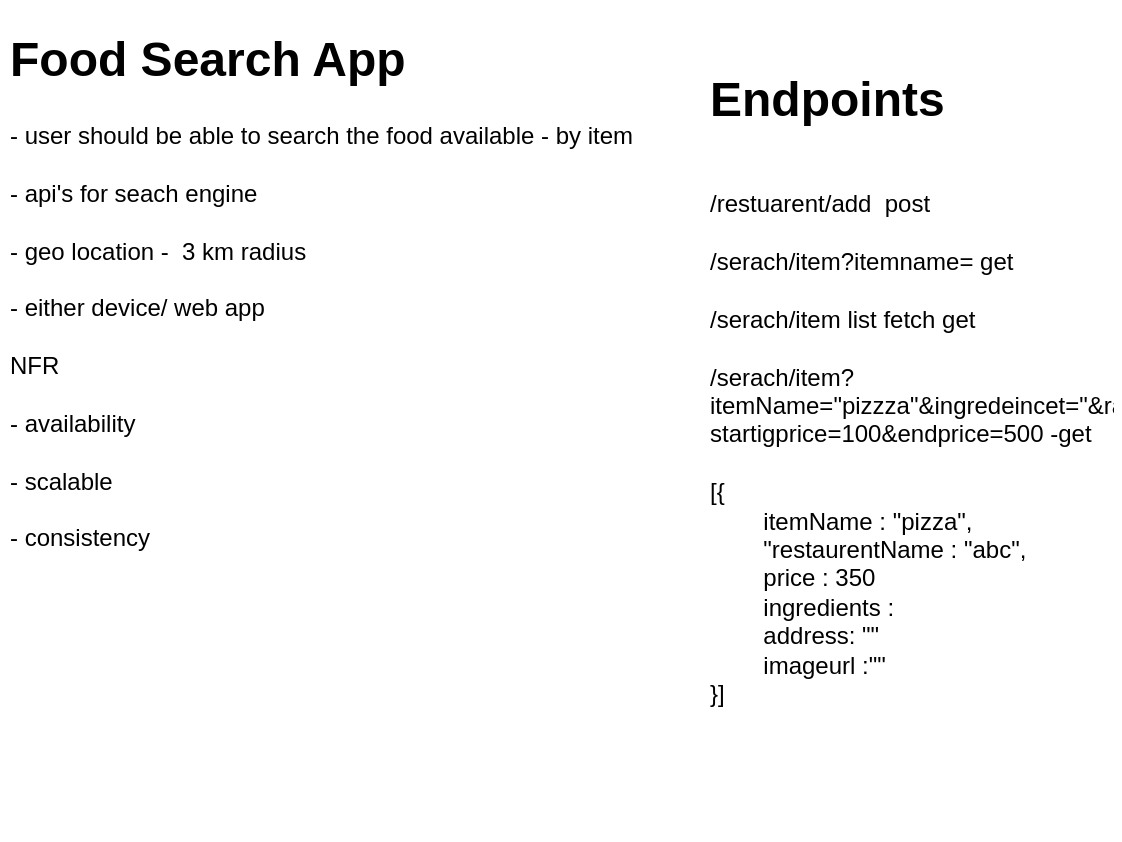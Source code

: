 <mxfile version="15.4.0" type="device" pages="2"><diagram id="T7hT4TXun9ceOOD-Gm3S" name="Page-1"><mxGraphModel dx="1022" dy="497" grid="1" gridSize="10" guides="1" tooltips="1" connect="1" arrows="1" fold="1" page="1" pageScale="1" pageWidth="850" pageHeight="1100" math="0" shadow="0"><root><mxCell id="0"/><mxCell id="1" parent="0"/><mxCell id="ec1tg5E8g5ByomOqTmMU-1" value="&lt;h1&gt;Food Search App&lt;/h1&gt;&lt;div&gt;- user should be able to search the food available - by item&lt;/div&gt;&lt;div&gt;&lt;br&gt;&lt;/div&gt;&lt;div&gt;- api's for seach engine&lt;/div&gt;&lt;div&gt;&lt;br&gt;&lt;/div&gt;&lt;div&gt;- geo location -&amp;nbsp; 3 km radius&lt;/div&gt;&lt;div&gt;&lt;br&gt;&lt;/div&gt;&lt;div&gt;- either device/ web app&lt;/div&gt;&lt;div&gt;&lt;br&gt;&lt;/div&gt;&lt;div&gt;NFR&lt;/div&gt;&lt;div&gt;&lt;br&gt;&lt;/div&gt;&lt;div&gt;- availability&amp;nbsp;&lt;/div&gt;&lt;div&gt;&lt;br&gt;&lt;/div&gt;&lt;div&gt;- scalable&lt;/div&gt;&lt;div&gt;&amp;nbsp;&amp;nbsp;&lt;/div&gt;&lt;div&gt;- consistency&amp;nbsp;&lt;/div&gt;" style="text;html=1;strokeColor=none;fillColor=none;spacing=5;spacingTop=-20;whiteSpace=wrap;overflow=hidden;rounded=0;" parent="1" vertex="1"><mxGeometry x="90" y="190" width="400" height="310" as="geometry"/></mxCell><mxCell id="SGS3WAg4wCwx7qI0yuGX-1" value="&lt;h1&gt;Endpoints&lt;/h1&gt;&lt;div&gt;&lt;br&gt;&lt;/div&gt;&lt;div&gt;/restuarent/add&amp;nbsp; post&lt;/div&gt;&lt;div&gt;&lt;br&gt;&lt;/div&gt;&lt;div&gt;/serach/item?itemname= get&lt;/div&gt;&lt;div&gt;&lt;br&gt;&lt;/div&gt;&lt;div&gt;/serach/item list fetch get&lt;/div&gt;&lt;div&gt;&lt;br&gt;&lt;/div&gt;&lt;div&gt;/serach/item?itemName=&quot;pizzza&quot;&amp;amp;ingredeincet=&quot;&amp;amp;radius=5&amp;amp;restaurentName=&quot;abc&quot;&amp;amp; startigprice=100&amp;amp;endprice=500 -get&lt;/div&gt;&lt;div&gt;&lt;br&gt;&lt;/div&gt;&lt;div&gt;[{&lt;/div&gt;&lt;div&gt;&lt;span style=&quot;white-space: pre&quot;&gt;&#9;&lt;/span&gt;itemName : &quot;pizza&quot;,&lt;br&gt;&lt;/div&gt;&lt;div&gt;&lt;span style=&quot;white-space: pre&quot;&gt;&#9;&lt;/span&gt;&quot;restaurentName : &quot;abc&quot;,&lt;br&gt;&lt;/div&gt;&lt;div&gt;&lt;span style=&quot;white-space: pre&quot;&gt;&#9;&lt;/span&gt;price : 350&lt;br&gt;&lt;/div&gt;&lt;div&gt;&lt;span style=&quot;white-space: pre&quot;&gt;&#9;&lt;/span&gt;ingredients :&lt;/div&gt;&lt;div&gt;&lt;span style=&quot;white-space: pre&quot;&gt;&#9;&lt;/span&gt;address: &quot;&quot;&lt;/div&gt;&lt;div&gt;&lt;span style=&quot;white-space: pre&quot;&gt;&#9;&lt;/span&gt;imageurl :&quot;&quot;&lt;/div&gt;&lt;div&gt;}]&lt;/div&gt;&lt;div&gt;&lt;br&gt;&lt;/div&gt;&lt;div&gt;&lt;br&gt;&lt;/div&gt;&lt;div&gt;&lt;br&gt;&lt;/div&gt;" style="text;html=1;strokeColor=none;fillColor=none;spacing=5;spacingTop=-20;whiteSpace=wrap;overflow=hidden;rounded=0;" parent="1" vertex="1"><mxGeometry x="440" y="210" width="210" height="390" as="geometry"/></mxCell></root></mxGraphModel></diagram><diagram id="tjz9TRxK29Ok1fiOw6XN" name="Page-2"><mxGraphModel dx="1872" dy="497" grid="1" gridSize="10" guides="1" tooltips="1" connect="1" arrows="1" fold="1" page="1" pageScale="1" pageWidth="850" pageHeight="1100" math="0" shadow="0"><root><mxCell id="zVcgz2aTPKlfnugd8Yku-0"/><mxCell id="zVcgz2aTPKlfnugd8Yku-1" parent="zVcgz2aTPKlfnugd8Yku-0"/><mxCell id="zVcgz2aTPKlfnugd8Yku-9" style="edgeStyle=orthogonalEdgeStyle;rounded=0;orthogonalLoop=1;jettySize=auto;html=1;entryX=0.75;entryY=1;entryDx=0;entryDy=0;" parent="zVcgz2aTPKlfnugd8Yku-1" source="zVcgz2aTPKlfnugd8Yku-3" target="zVcgz2aTPKlfnugd8Yku-7" edge="1"><mxGeometry relative="1" as="geometry"/></mxCell><mxCell id="-j4CfR2vwLL4pRLliyc4-1" style="edgeStyle=orthogonalEdgeStyle;rounded=0;orthogonalLoop=1;jettySize=auto;html=1;entryX=0;entryY=0.75;entryDx=0;entryDy=0;" parent="zVcgz2aTPKlfnugd8Yku-1" source="zVcgz2aTPKlfnugd8Yku-3" target="-j4CfR2vwLL4pRLliyc4-0" edge="1"><mxGeometry relative="1" as="geometry"><Array as="points"><mxPoint x="290" y="395"/><mxPoint x="345" y="395"/><mxPoint x="345" y="465"/></Array></mxGeometry></mxCell><mxCell id="zVcgz2aTPKlfnugd8Yku-3" value="Food Seacrh Service" style="rounded=1;whiteSpace=wrap;html=1;" parent="zVcgz2aTPKlfnugd8Yku-1" vertex="1"><mxGeometry x="270" y="310" width="120" height="60" as="geometry"/></mxCell><mxCell id="zVcgz2aTPKlfnugd8Yku-6" value="" style="edgeStyle=orthogonalEdgeStyle;rounded=0;orthogonalLoop=1;jettySize=auto;html=1;" parent="zVcgz2aTPKlfnugd8Yku-1" source="zVcgz2aTPKlfnugd8Yku-4" target="zVcgz2aTPKlfnugd8Yku-5" edge="1"><mxGeometry relative="1" as="geometry"/></mxCell><mxCell id="zVcgz2aTPKlfnugd8Yku-8" style="edgeStyle=orthogonalEdgeStyle;rounded=0;orthogonalLoop=1;jettySize=auto;html=1;entryX=0.75;entryY=0;entryDx=0;entryDy=0;" parent="zVcgz2aTPKlfnugd8Yku-1" source="zVcgz2aTPKlfnugd8Yku-4" target="zVcgz2aTPKlfnugd8Yku-7" edge="1"><mxGeometry relative="1" as="geometry"/></mxCell><mxCell id="gnWSosn1bZ8D2OriVcX8-1" style="edgeStyle=orthogonalEdgeStyle;rounded=0;orthogonalLoop=1;jettySize=auto;html=1;exitX=0.75;exitY=0;exitDx=0;exitDy=0;" parent="zVcgz2aTPKlfnugd8Yku-1" source="zVcgz2aTPKlfnugd8Yku-4" target="gnWSosn1bZ8D2OriVcX8-0" edge="1"><mxGeometry relative="1" as="geometry"><Array as="points"><mxPoint x="320" y="140"/><mxPoint x="465" y="140"/></Array></mxGeometry></mxCell><mxCell id="zVcgz2aTPKlfnugd8Yku-4" value="Restaurant Service" style="rounded=1;whiteSpace=wrap;html=1;" parent="zVcgz2aTPKlfnugd8Yku-1" vertex="1"><mxGeometry x="230" y="160" width="120" height="60" as="geometry"/></mxCell><mxCell id="zVcgz2aTPKlfnugd8Yku-5" value="Cassandra" style="shape=cylinder3;whiteSpace=wrap;html=1;boundedLbl=1;backgroundOutline=1;size=15;" parent="zVcgz2aTPKlfnugd8Yku-1" vertex="1"><mxGeometry x="260" y="30" width="60" height="80" as="geometry"/></mxCell><mxCell id="gnWSosn1bZ8D2OriVcX8-16" style="edgeStyle=orthogonalEdgeStyle;rounded=0;orthogonalLoop=1;jettySize=auto;html=1;entryX=0;entryY=0.5;entryDx=0;entryDy=0;entryPerimeter=0;" parent="zVcgz2aTPKlfnugd8Yku-1" source="zVcgz2aTPKlfnugd8Yku-7" target="zVcgz2aTPKlfnugd8Yku-5" edge="1"><mxGeometry relative="1" as="geometry"/></mxCell><mxCell id="zVcgz2aTPKlfnugd8Yku-7" value="Elastic Search" style="rounded=0;whiteSpace=wrap;html=1;" parent="zVcgz2aTPKlfnugd8Yku-1" vertex="1"><mxGeometry x="410" y="240" width="80" height="40" as="geometry"/></mxCell><mxCell id="zVcgz2aTPKlfnugd8Yku-12" style="edgeStyle=orthogonalEdgeStyle;rounded=0;orthogonalLoop=1;jettySize=auto;html=1;entryX=0;entryY=0.5;entryDx=0;entryDy=0;" parent="zVcgz2aTPKlfnugd8Yku-1" source="zVcgz2aTPKlfnugd8Yku-11" target="zVcgz2aTPKlfnugd8Yku-4" edge="1"><mxGeometry relative="1" as="geometry"/></mxCell><mxCell id="zVcgz2aTPKlfnugd8Yku-13" style="edgeStyle=orthogonalEdgeStyle;rounded=0;orthogonalLoop=1;jettySize=auto;html=1;" parent="zVcgz2aTPKlfnugd8Yku-1" source="zVcgz2aTPKlfnugd8Yku-11" edge="1"><mxGeometry relative="1" as="geometry"><mxPoint x="210" y="285" as="targetPoint"/></mxGeometry></mxCell><mxCell id="zVcgz2aTPKlfnugd8Yku-14" style="edgeStyle=orthogonalEdgeStyle;rounded=0;orthogonalLoop=1;jettySize=auto;html=1;entryX=0;entryY=0.5;entryDx=0;entryDy=0;startArrow=none;" parent="zVcgz2aTPKlfnugd8Yku-1" source="gnWSosn1bZ8D2OriVcX8-4" target="zVcgz2aTPKlfnugd8Yku-3" edge="1"><mxGeometry relative="1" as="geometry"/></mxCell><mxCell id="zVcgz2aTPKlfnugd8Yku-11" value="Load Balancer" style="rounded=0;whiteSpace=wrap;html=1;direction=south;" parent="zVcgz2aTPKlfnugd8Yku-1" vertex="1"><mxGeometry x="120" y="130" width="60" height="310" as="geometry"/></mxCell><mxCell id="zVcgz2aTPKlfnugd8Yku-16" value="" style="edgeStyle=orthogonalEdgeStyle;rounded=0;orthogonalLoop=1;jettySize=auto;html=1;" parent="zVcgz2aTPKlfnugd8Yku-1" source="zVcgz2aTPKlfnugd8Yku-15" target="zVcgz2aTPKlfnugd8Yku-11" edge="1"><mxGeometry relative="1" as="geometry"/></mxCell><mxCell id="zVcgz2aTPKlfnugd8Yku-15" value="Customer" style="shape=umlActor;verticalLabelPosition=bottom;verticalAlign=top;html=1;outlineConnect=0;" parent="zVcgz2aTPKlfnugd8Yku-1" vertex="1"><mxGeometry x="10" y="252.5" width="30" height="65" as="geometry"/></mxCell><mxCell id="-j4CfR2vwLL4pRLliyc4-0" value="goodgle geo location service" style="rounded=1;whiteSpace=wrap;html=1;" parent="zVcgz2aTPKlfnugd8Yku-1" vertex="1"><mxGeometry x="365" y="420" width="120" height="60" as="geometry"/></mxCell><mxCell id="gnWSosn1bZ8D2OriVcX8-0" value="Object Storage" style="strokeWidth=2;html=1;shape=mxgraph.flowchart.database;whiteSpace=wrap;" parent="zVcgz2aTPKlfnugd8Yku-1" vertex="1"><mxGeometry x="380" y="40" width="170" height="60" as="geometry"/></mxCell><mxCell id="gnWSosn1bZ8D2OriVcX8-4" value="" style="sketch=0;aspect=fixed;html=1;points=[];align=center;image;fontSize=12;image=img/lib/mscae/Cache_Redis_Product.svg;" parent="zVcgz2aTPKlfnugd8Yku-1" vertex="1"><mxGeometry x="205" y="307" width="50" height="42" as="geometry"/></mxCell><mxCell id="gnWSosn1bZ8D2OriVcX8-5" value="" style="edgeStyle=orthogonalEdgeStyle;rounded=0;orthogonalLoop=1;jettySize=auto;html=1;entryX=0;entryY=0.5;entryDx=0;entryDy=0;endArrow=none;" parent="zVcgz2aTPKlfnugd8Yku-1" source="zVcgz2aTPKlfnugd8Yku-11" target="gnWSosn1bZ8D2OriVcX8-4" edge="1"><mxGeometry relative="1" as="geometry"><mxPoint x="180" y="285" as="sourcePoint"/><mxPoint x="270" y="340" as="targetPoint"/></mxGeometry></mxCell><mxCell id="gnWSosn1bZ8D2OriVcX8-6" value="Restaurant Service" style="rounded=1;whiteSpace=wrap;html=1;" parent="zVcgz2aTPKlfnugd8Yku-1" vertex="1"><mxGeometry x="240" y="170" width="120" height="60" as="geometry"/></mxCell><mxCell id="gnWSosn1bZ8D2OriVcX8-7" value="Restaurant Service" style="rounded=1;whiteSpace=wrap;html=1;" parent="zVcgz2aTPKlfnugd8Yku-1" vertex="1"><mxGeometry x="250" y="180" width="120" height="60" as="geometry"/></mxCell><mxCell id="gnWSosn1bZ8D2OriVcX8-9" value="Food Seacrh Service" style="rounded=1;whiteSpace=wrap;html=1;" parent="zVcgz2aTPKlfnugd8Yku-1" vertex="1"><mxGeometry x="280" y="320" width="120" height="60" as="geometry"/></mxCell><mxCell id="gnWSosn1bZ8D2OriVcX8-10" value="Food Seacrh Service" style="rounded=1;whiteSpace=wrap;html=1;" parent="zVcgz2aTPKlfnugd8Yku-1" vertex="1"><mxGeometry x="290" y="330" width="120" height="60" as="geometry"/></mxCell><mxCell id="gnWSosn1bZ8D2OriVcX8-11" value="Food Seacrh Service" style="rounded=1;whiteSpace=wrap;html=1;" parent="zVcgz2aTPKlfnugd8Yku-1" vertex="1"><mxGeometry x="300" y="340" width="120" height="60" as="geometry"/></mxCell><mxCell id="gnWSosn1bZ8D2OriVcX8-12" value="Food Seacrh Service" style="rounded=1;whiteSpace=wrap;html=1;" parent="zVcgz2aTPKlfnugd8Yku-1" vertex="1"><mxGeometry x="310" y="350" width="120" height="60" as="geometry"/></mxCell><mxCell id="gnWSosn1bZ8D2OriVcX8-13" value="Cassandra" style="shape=cylinder3;whiteSpace=wrap;html=1;boundedLbl=1;backgroundOutline=1;size=15;" parent="zVcgz2aTPKlfnugd8Yku-1" vertex="1"><mxGeometry x="270" y="40" width="60" height="80" as="geometry"/></mxCell><mxCell id="gnWSosn1bZ8D2OriVcX8-14" value="Cassandra" style="shape=cylinder3;whiteSpace=wrap;html=1;boundedLbl=1;backgroundOutline=1;size=15;" parent="zVcgz2aTPKlfnugd8Yku-1" vertex="1"><mxGeometry x="280" y="50" width="60" height="80" as="geometry"/></mxCell><mxCell id="7VCtRZ_YUiEFWElZrlpX-2" value="" style="edgeStyle=orthogonalEdgeStyle;rounded=0;orthogonalLoop=1;jettySize=auto;html=1;" parent="zVcgz2aTPKlfnugd8Yku-1" source="7VCtRZ_YUiEFWElZrlpX-0" target="7VCtRZ_YUiEFWElZrlpX-1" edge="1"><mxGeometry relative="1" as="geometry"/></mxCell><mxCell id="7VCtRZ_YUiEFWElZrlpX-0" value="Stock Inventory Service" style="rounded=1;whiteSpace=wrap;html=1;" parent="zVcgz2aTPKlfnugd8Yku-1" vertex="1"><mxGeometry x="680" y="160" width="120" height="60" as="geometry"/></mxCell><mxCell id="7VCtRZ_YUiEFWElZrlpX-8" style="edgeStyle=orthogonalEdgeStyle;rounded=0;orthogonalLoop=1;jettySize=auto;html=1;" parent="zVcgz2aTPKlfnugd8Yku-1" source="7VCtRZ_YUiEFWElZrlpX-1" target="gnWSosn1bZ8D2OriVcX8-12" edge="1"><mxGeometry relative="1" as="geometry"/></mxCell><mxCell id="7VCtRZ_YUiEFWElZrlpX-1" value="sql" style="shape=cylinder3;whiteSpace=wrap;html=1;boundedLbl=1;backgroundOutline=1;size=15;" parent="zVcgz2aTPKlfnugd8Yku-1" vertex="1"><mxGeometry x="590" y="40" width="60" height="80" as="geometry"/></mxCell><mxCell id="7VCtRZ_YUiEFWElZrlpX-6" style="edgeStyle=orthogonalEdgeStyle;rounded=0;orthogonalLoop=1;jettySize=auto;html=1;" parent="zVcgz2aTPKlfnugd8Yku-1" source="7VCtRZ_YUiEFWElZrlpX-4" target="gnWSosn1bZ8D2OriVcX8-12" edge="1"><mxGeometry relative="1" as="geometry"><Array as="points"><mxPoint x="560" y="310"/><mxPoint x="370" y="310"/></Array></mxGeometry></mxCell><mxCell id="7VCtRZ_YUiEFWElZrlpX-7" style="edgeStyle=orthogonalEdgeStyle;rounded=0;orthogonalLoop=1;jettySize=auto;html=1;entryX=0.322;entryY=1.033;entryDx=0;entryDy=0;entryPerimeter=0;" parent="zVcgz2aTPKlfnugd8Yku-1" source="7VCtRZ_YUiEFWElZrlpX-4" target="7VCtRZ_YUiEFWElZrlpX-0" edge="1"><mxGeometry relative="1" as="geometry"/></mxCell><mxCell id="7VCtRZ_YUiEFWElZrlpX-4" value="Queue" style="shape=cylinder3;whiteSpace=wrap;html=1;boundedLbl=1;backgroundOutline=1;size=15;direction=south;" parent="zVcgz2aTPKlfnugd8Yku-1" vertex="1"><mxGeometry x="650" y="320" width="120" height="57.5" as="geometry"/></mxCell></root></mxGraphModel></diagram></mxfile>